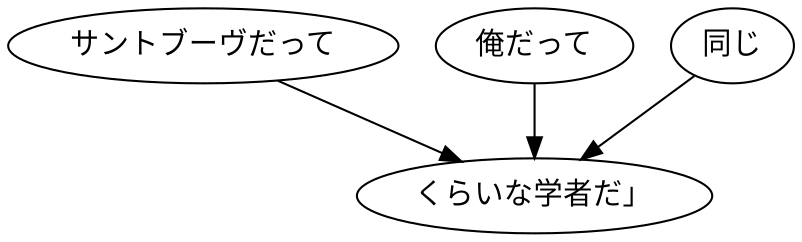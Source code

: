 digraph graph2634 {
	node0 [label="サントブーヴだって"];
	node1 [label="俺だって"];
	node2 [label="同じ"];
	node3 [label="くらいな学者だ」"];
	node0 -> node3;
	node1 -> node3;
	node2 -> node3;
}
